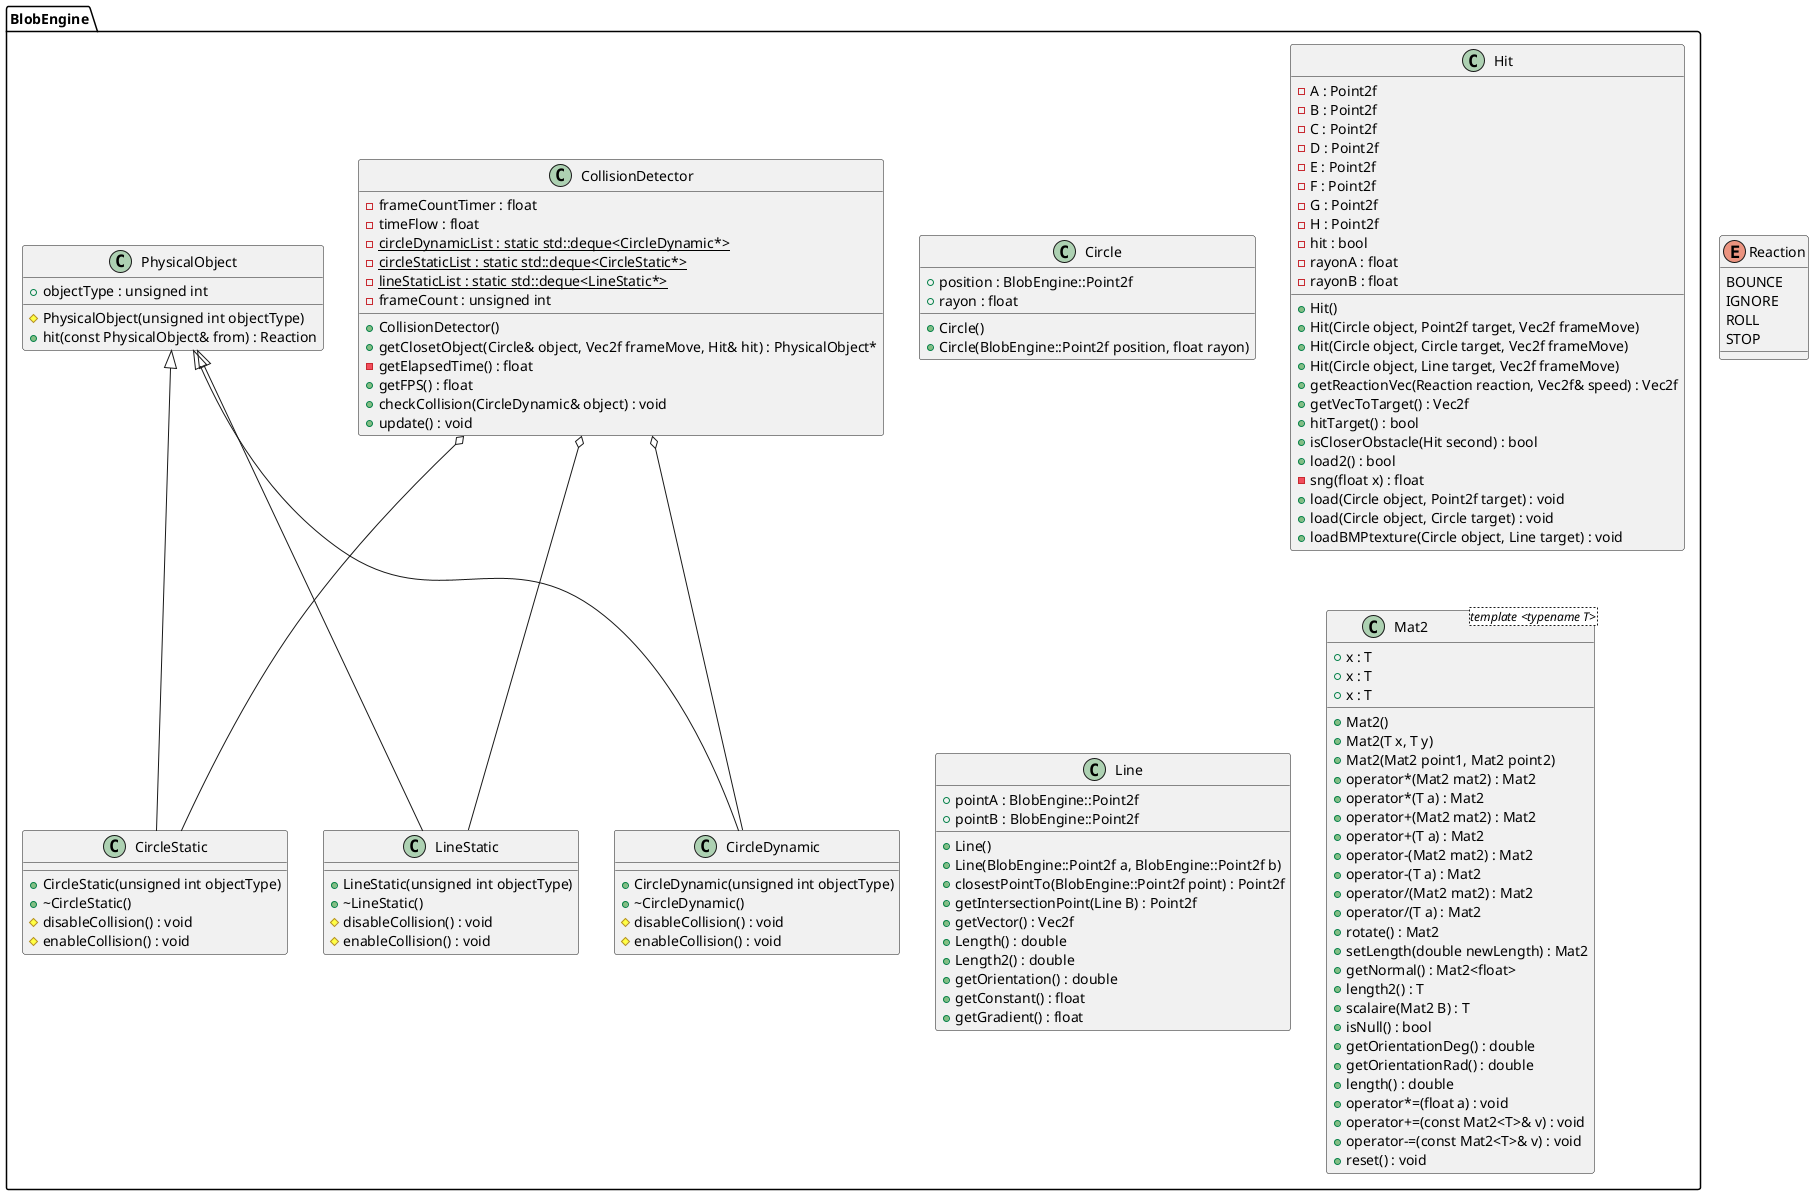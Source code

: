 @startuml





/' Objects '/

namespace BlobEngine {
	class Circle {
		+Circle()
		+Circle(BlobEngine::Point2f position, float rayon)
		+position : BlobEngine::Point2f
		+rayon : float
	}
}


namespace BlobEngine {
	class CircleDynamic {
		+CircleDynamic(unsigned int objectType)
		+~CircleDynamic()
		#disableCollision() : void
		#enableCollision() : void
	}
}


namespace BlobEngine {
	class CircleStatic {
		+CircleStatic(unsigned int objectType)
		+~CircleStatic()
		#disableCollision() : void
		#enableCollision() : void
	}
}


namespace BlobEngine {
	class CollisionDetector {
		+CollisionDetector()
		+getClosetObject(Circle& object, Vec2f frameMove, Hit& hit) : PhysicalObject*
		-frameCountTimer : float
		-getElapsedTime() : float
		+getFPS() : float
		-timeFlow : float
		-{static} circleDynamicList : static std::deque<CircleDynamic*>
		-{static} circleStaticList : static std::deque<CircleStatic*>
		-{static} lineStaticList : static std::deque<LineStatic*>
		-frameCount : unsigned int
		+checkCollision(CircleDynamic& object) : void
		+update() : void
	}
}


namespace BlobEngine {
	class Hit {
		+Hit()
		+Hit(Circle object, Point2f target, Vec2f frameMove)
		+Hit(Circle object, Circle target, Vec2f frameMove)
		+Hit(Circle object, Line target, Vec2f frameMove)
		-A : Point2f
		-B : Point2f
		-C : Point2f
		-D : Point2f
		-E : Point2f
		-F : Point2f
		-G : Point2f
		-H : Point2f
		+getReactionVec(Reaction reaction, Vec2f& speed) : Vec2f
		+getVecToTarget() : Vec2f
		-hit : bool
		+hitTarget() : bool
		+isCloserObstacle(Hit second) : bool
		+load2() : bool
		-rayonA : float
		-rayonB : float
		-sng(float x) : float
		+load(Circle object, Point2f target) : void
		+load(Circle object, Circle target) : void
		+loadBMPtexture(Circle object, Line target) : void
	}
}


namespace BlobEngine {
	class Line {
		+Line()
		+Line(BlobEngine::Point2f a, BlobEngine::Point2f b)
		+pointA : BlobEngine::Point2f
		+pointB : BlobEngine::Point2f
		+closestPointTo(BlobEngine::Point2f point) : Point2f
		+getIntersectionPoint(Line B) : Point2f
		+getVector() : Vec2f
		+Length() : double
		+Length2() : double
		+getOrientation() : double
		+getConstant() : float
		+getGradient() : float
	}
}


namespace BlobEngine {
	class LineStatic {
		+LineStatic(unsigned int objectType)
		+~LineStatic()
		#disableCollision() : void
		#enableCollision() : void
	}
}


namespace BlobEngine {
	class Mat2 <template <typename T>> {
		+Mat2()
		+Mat2(T x, T y)
		+Mat2(Mat2 point1, Mat2 point2)
		+operator*(Mat2 mat2) : Mat2
		+operator*(T a) : Mat2
		+operator+(Mat2 mat2) : Mat2
		+operator+(T a) : Mat2
		+operator-(Mat2 mat2) : Mat2
		+operator-(T a) : Mat2
		+operator/(Mat2 mat2) : Mat2
		+operator/(T a) : Mat2
		+rotate() : Mat2
		+setLength(double newLength) : Mat2
		+getNormal() : Mat2<float>
		+length2() : T
		+scalaire(Mat2 B) : T
		+x : T
		+x : T
		+x : T
		+isNull() : bool
		+getOrientationDeg() : double
		+getOrientationRad() : double
		+length() : double
		+operator*=(float a) : void
		+operator+=(const Mat2<T>& v) : void
		+operator-=(const Mat2<T>& v) : void
		+reset() : void
	}
}


namespace BlobEngine {
	class PhysicalObject {
		#PhysicalObject(unsigned int objectType)
		+hit(const PhysicalObject& from) : Reaction
		+objectType : unsigned int
	}
}


enum Reaction {
	BOUNCE
	IGNORE
	ROLL
	STOP
}





/' Inheritance relationships '/

namespace BlobEngine {
	PhysicalObject <|-- CircleDynamic
}


namespace BlobEngine {
	PhysicalObject <|-- CircleStatic
}


namespace BlobEngine {
	PhysicalObject <|-- LineStatic
}





/' Aggregation relationships '/

namespace BlobEngine {
	CollisionDetector o-- CircleDynamic
}


namespace BlobEngine {
	CollisionDetector o-- CircleStatic
}


namespace BlobEngine {
	CollisionDetector o-- LineStatic
}




@enduml
